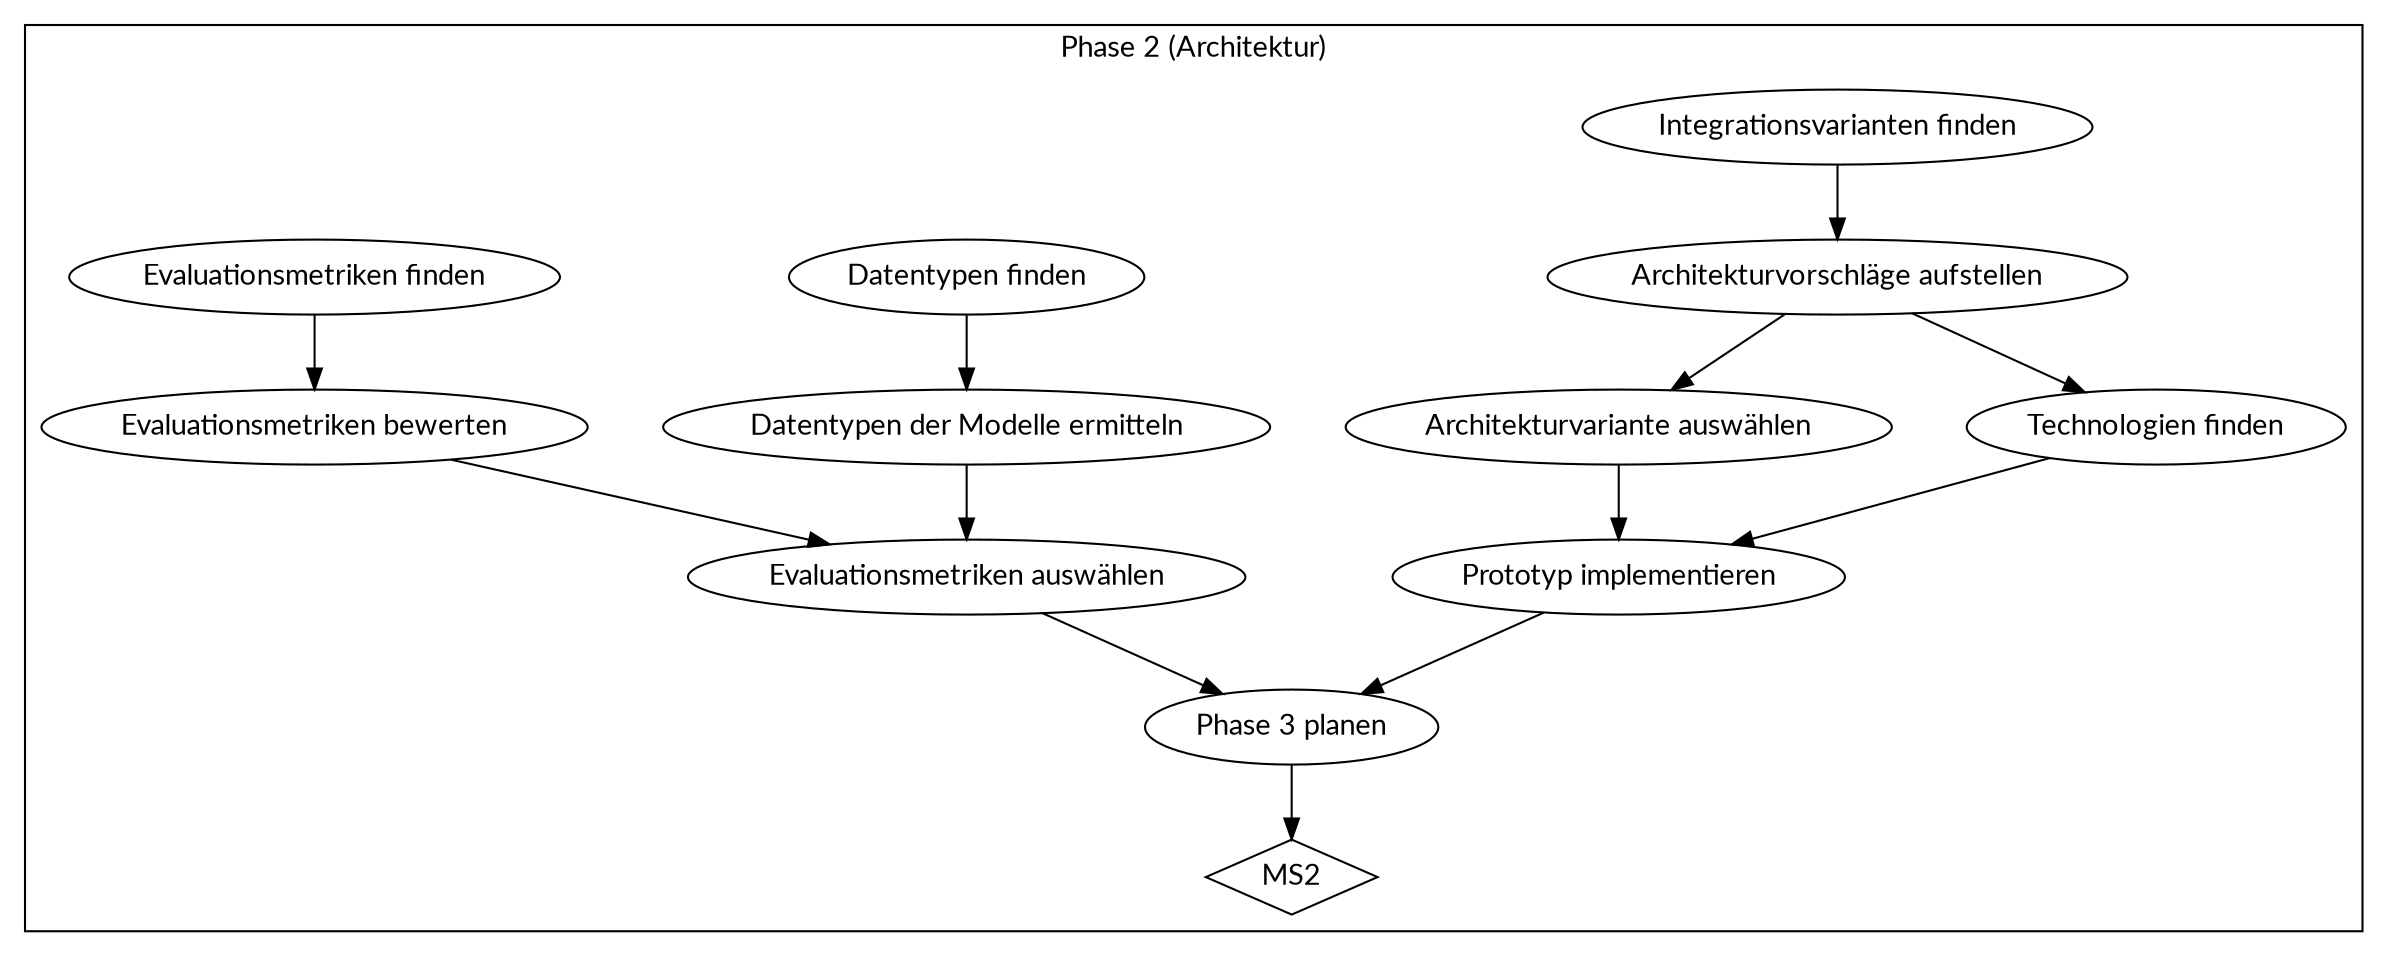 digraph projektplan {

    rankdir="TD";
    dpi="300";

    graph [fontname="Lato", nodesep="0.5"];
    node [fontname="Lato"];
    edge [fontname="Lato"];

    subgraph cluster_phase2 {
        fontname="Lato";
        label="Phase 2 (Architektur)";

        "MS2" [shape="diamond"];

        "Integrationsvarianten finden" -> "Architekturvorschläge aufstellen" -> "Architekturvariante auswählen" -> "Prototyp implementieren" -> "Phase 3 planen" -> "MS2";

        "Datentypen finden" -> "Datentypen der Modelle ermitteln" -> "Evaluationsmetriken auswählen" -> "Phase 3 planen";

        "Evaluationsmetriken finden" -> "Evaluationsmetriken bewerten" -> "Evaluationsmetriken auswählen";

        "Architekturvorschläge aufstellen" -> "Technologien finden" -> "Prototyp implementieren";
    }

}
